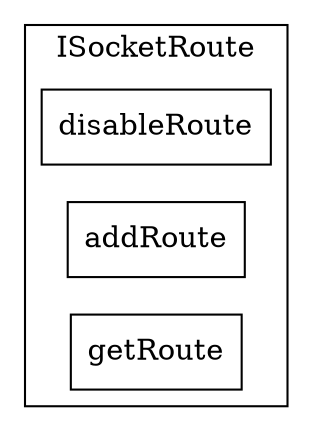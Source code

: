 strict digraph {
rankdir="LR"
node [shape=box]
subgraph cluster_213_ISocketRoute {
label = "ISocketRoute"
"213_disableRoute" [label="disableRoute"]
"213_addRoute" [label="addRoute"]
"213_getRoute" [label="getRoute"]
}subgraph cluster_solidity {
label = "[Solidity]"
}
}